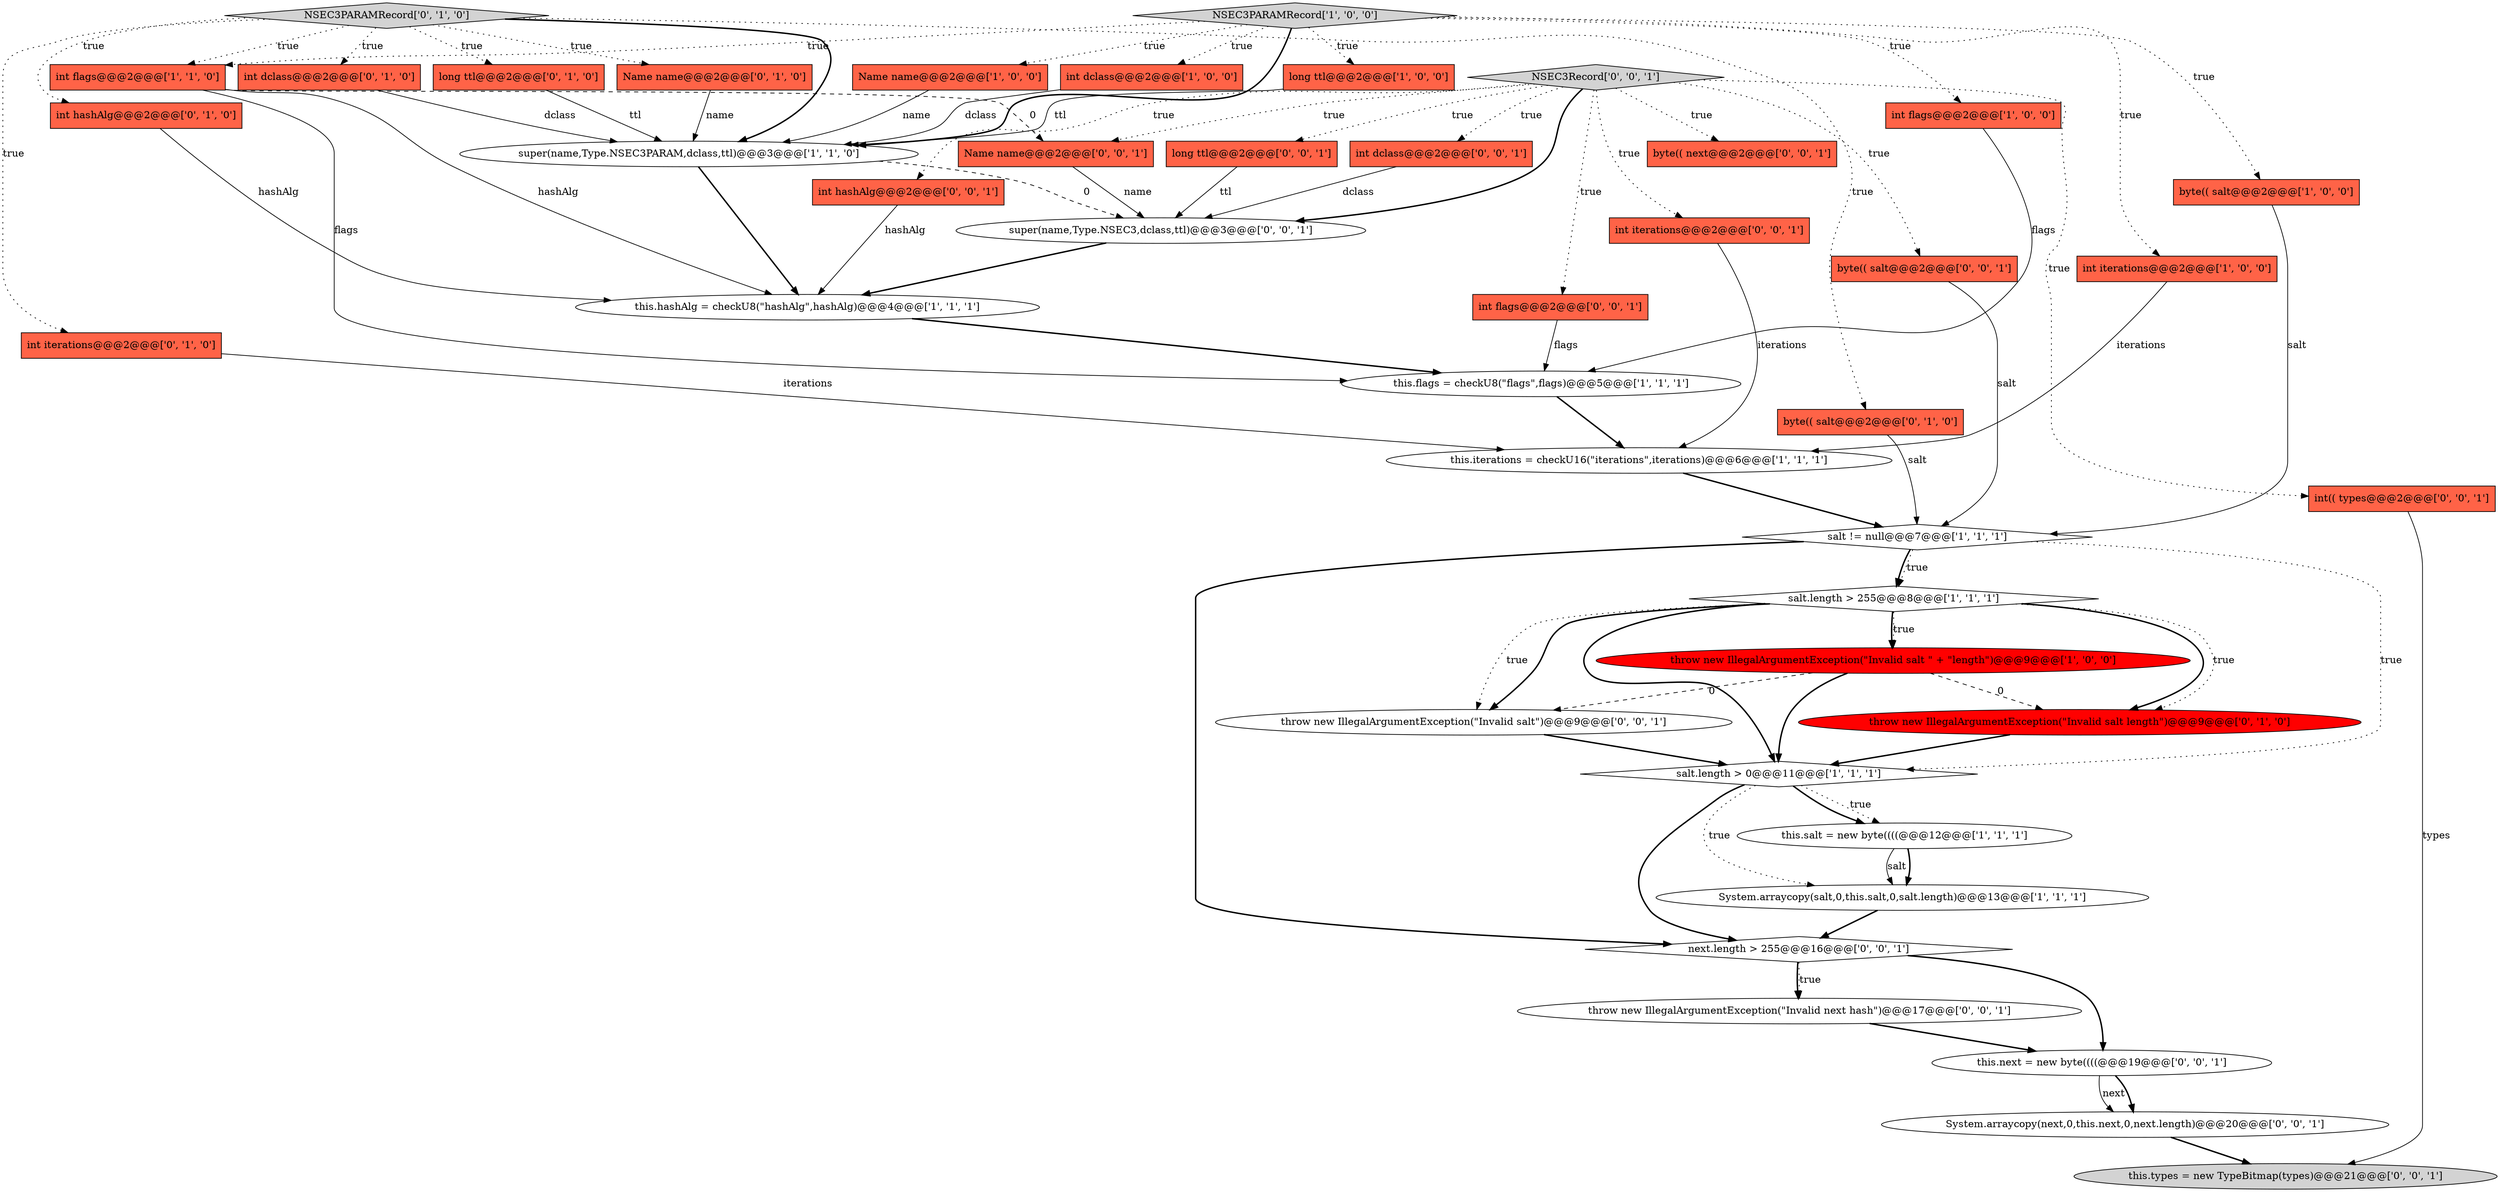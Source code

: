 digraph {
5 [style = filled, label = "long ttl@@@2@@@['1', '0', '0']", fillcolor = tomato, shape = box image = "AAA0AAABBB1BBB"];
6 [style = filled, label = "int flags@@@2@@@['1', '0', '0']", fillcolor = tomato, shape = box image = "AAA0AAABBB1BBB"];
1 [style = filled, label = "int dclass@@@2@@@['1', '0', '0']", fillcolor = tomato, shape = box image = "AAA0AAABBB1BBB"];
22 [style = filled, label = "int iterations@@@2@@@['0', '1', '0']", fillcolor = tomato, shape = box image = "AAA0AAABBB2BBB"];
17 [style = filled, label = "int flags@@@2@@@['1', '1', '0']", fillcolor = tomato, shape = box image = "AAA0AAABBB1BBB"];
30 [style = filled, label = "throw new IllegalArgumentException(\"Invalid next hash\")@@@17@@@['0', '0', '1']", fillcolor = white, shape = ellipse image = "AAA0AAABBB3BBB"];
18 [style = filled, label = "long ttl@@@2@@@['0', '1', '0']", fillcolor = tomato, shape = box image = "AAA0AAABBB2BBB"];
10 [style = filled, label = "salt != null@@@7@@@['1', '1', '1']", fillcolor = white, shape = diamond image = "AAA0AAABBB1BBB"];
41 [style = filled, label = "int hashAlg@@@2@@@['0', '0', '1']", fillcolor = tomato, shape = box image = "AAA0AAABBB3BBB"];
32 [style = filled, label = "long ttl@@@2@@@['0', '0', '1']", fillcolor = tomato, shape = box image = "AAA0AAABBB3BBB"];
15 [style = filled, label = "byte(( salt@@@2@@@['1', '0', '0']", fillcolor = tomato, shape = box image = "AAA0AAABBB1BBB"];
31 [style = filled, label = "this.next = new byte((((@@@19@@@['0', '0', '1']", fillcolor = white, shape = ellipse image = "AAA0AAABBB3BBB"];
24 [style = filled, label = "throw new IllegalArgumentException(\"Invalid salt length\")@@@9@@@['0', '1', '0']", fillcolor = red, shape = ellipse image = "AAA1AAABBB2BBB"];
2 [style = filled, label = "this.hashAlg = checkU8(\"hashAlg\",hashAlg)@@@4@@@['1', '1', '1']", fillcolor = white, shape = ellipse image = "AAA0AAABBB1BBB"];
0 [style = filled, label = "this.salt = new byte((((@@@12@@@['1', '1', '1']", fillcolor = white, shape = ellipse image = "AAA0AAABBB1BBB"];
23 [style = filled, label = "Name name@@@2@@@['0', '1', '0']", fillcolor = tomato, shape = box image = "AAA0AAABBB2BBB"];
34 [style = filled, label = "int dclass@@@2@@@['0', '0', '1']", fillcolor = tomato, shape = box image = "AAA0AAABBB3BBB"];
40 [style = filled, label = "NSEC3Record['0', '0', '1']", fillcolor = lightgray, shape = diamond image = "AAA0AAABBB3BBB"];
20 [style = filled, label = "int dclass@@@2@@@['0', '1', '0']", fillcolor = tomato, shape = box image = "AAA0AAABBB2BBB"];
8 [style = filled, label = "Name name@@@2@@@['1', '0', '0']", fillcolor = tomato, shape = box image = "AAA0AAABBB1BBB"];
12 [style = filled, label = "throw new IllegalArgumentException(\"Invalid salt \" + \"length\")@@@9@@@['1', '0', '0']", fillcolor = red, shape = ellipse image = "AAA1AAABBB1BBB"];
42 [style = filled, label = "Name name@@@2@@@['0', '0', '1']", fillcolor = tomato, shape = box image = "AAA0AAABBB3BBB"];
4 [style = filled, label = "super(name,Type.NSEC3PARAM,dclass,ttl)@@@3@@@['1', '1', '0']", fillcolor = white, shape = ellipse image = "AAA0AAABBB1BBB"];
21 [style = filled, label = "byte(( salt@@@2@@@['0', '1', '0']", fillcolor = tomato, shape = box image = "AAA0AAABBB2BBB"];
36 [style = filled, label = "System.arraycopy(next,0,this.next,0,next.length)@@@20@@@['0', '0', '1']", fillcolor = white, shape = ellipse image = "AAA0AAABBB3BBB"];
3 [style = filled, label = "this.flags = checkU8(\"flags\",flags)@@@5@@@['1', '1', '1']", fillcolor = white, shape = ellipse image = "AAA0AAABBB1BBB"];
16 [style = filled, label = "NSEC3PARAMRecord['1', '0', '0']", fillcolor = lightgray, shape = diamond image = "AAA0AAABBB1BBB"];
37 [style = filled, label = "this.types = new TypeBitmap(types)@@@21@@@['0', '0', '1']", fillcolor = lightgray, shape = ellipse image = "AAA0AAABBB3BBB"];
11 [style = filled, label = "this.iterations = checkU16(\"iterations\",iterations)@@@6@@@['1', '1', '1']", fillcolor = white, shape = ellipse image = "AAA0AAABBB1BBB"];
7 [style = filled, label = "System.arraycopy(salt,0,this.salt,0,salt.length)@@@13@@@['1', '1', '1']", fillcolor = white, shape = ellipse image = "AAA0AAABBB1BBB"];
25 [style = filled, label = "NSEC3PARAMRecord['0', '1', '0']", fillcolor = lightgray, shape = diamond image = "AAA0AAABBB2BBB"];
27 [style = filled, label = "int(( types@@@2@@@['0', '0', '1']", fillcolor = tomato, shape = box image = "AAA0AAABBB3BBB"];
13 [style = filled, label = "salt.length > 0@@@11@@@['1', '1', '1']", fillcolor = white, shape = diamond image = "AAA0AAABBB1BBB"];
29 [style = filled, label = "byte(( next@@@2@@@['0', '0', '1']", fillcolor = tomato, shape = box image = "AAA0AAABBB3BBB"];
35 [style = filled, label = "super(name,Type.NSEC3,dclass,ttl)@@@3@@@['0', '0', '1']", fillcolor = white, shape = ellipse image = "AAA0AAABBB3BBB"];
38 [style = filled, label = "int iterations@@@2@@@['0', '0', '1']", fillcolor = tomato, shape = box image = "AAA0AAABBB3BBB"];
9 [style = filled, label = "int iterations@@@2@@@['1', '0', '0']", fillcolor = tomato, shape = box image = "AAA0AAABBB1BBB"];
19 [style = filled, label = "int hashAlg@@@2@@@['0', '1', '0']", fillcolor = tomato, shape = box image = "AAA0AAABBB2BBB"];
33 [style = filled, label = "next.length > 255@@@16@@@['0', '0', '1']", fillcolor = white, shape = diamond image = "AAA0AAABBB3BBB"];
26 [style = filled, label = "throw new IllegalArgumentException(\"Invalid salt\")@@@9@@@['0', '0', '1']", fillcolor = white, shape = ellipse image = "AAA0AAABBB3BBB"];
14 [style = filled, label = "salt.length > 255@@@8@@@['1', '1', '1']", fillcolor = white, shape = diamond image = "AAA0AAABBB1BBB"];
28 [style = filled, label = "byte(( salt@@@2@@@['0', '0', '1']", fillcolor = tomato, shape = box image = "AAA0AAABBB3BBB"];
39 [style = filled, label = "int flags@@@2@@@['0', '0', '1']", fillcolor = tomato, shape = box image = "AAA0AAABBB3BBB"];
14->24 [style = bold, label=""];
40->39 [style = dotted, label="true"];
16->9 [style = dotted, label="true"];
14->26 [style = dotted, label="true"];
41->2 [style = solid, label="hashAlg"];
16->17 [style = dotted, label="true"];
40->28 [style = dotted, label="true"];
40->32 [style = dotted, label="true"];
25->18 [style = dotted, label="true"];
12->26 [style = dashed, label="0"];
12->24 [style = dashed, label="0"];
16->5 [style = dotted, label="true"];
23->4 [style = solid, label="name"];
25->19 [style = dotted, label="true"];
25->21 [style = dotted, label="true"];
6->3 [style = solid, label="flags"];
40->41 [style = dotted, label="true"];
38->11 [style = solid, label="iterations"];
21->10 [style = solid, label="salt"];
14->12 [style = dotted, label="true"];
10->14 [style = bold, label=""];
14->24 [style = dotted, label="true"];
15->10 [style = solid, label="salt"];
18->4 [style = solid, label="ttl"];
3->11 [style = bold, label=""];
4->2 [style = bold, label=""];
13->7 [style = dotted, label="true"];
26->13 [style = bold, label=""];
40->29 [style = dotted, label="true"];
0->7 [style = bold, label=""];
7->33 [style = bold, label=""];
16->1 [style = dotted, label="true"];
13->0 [style = dotted, label="true"];
25->20 [style = dotted, label="true"];
33->30 [style = bold, label=""];
0->7 [style = solid, label="salt"];
36->37 [style = bold, label=""];
25->23 [style = dotted, label="true"];
5->4 [style = solid, label="ttl"];
4->35 [style = dashed, label="0"];
13->0 [style = bold, label=""];
40->42 [style = dotted, label="true"];
24->13 [style = bold, label=""];
16->8 [style = dotted, label="true"];
40->34 [style = dotted, label="true"];
40->35 [style = bold, label=""];
31->36 [style = solid, label="next"];
27->37 [style = solid, label="types"];
9->11 [style = solid, label="iterations"];
2->3 [style = bold, label=""];
35->2 [style = bold, label=""];
31->36 [style = bold, label=""];
40->38 [style = dotted, label="true"];
17->42 [style = dashed, label="0"];
12->13 [style = bold, label=""];
39->3 [style = solid, label="flags"];
10->13 [style = dotted, label="true"];
11->10 [style = bold, label=""];
30->31 [style = bold, label=""];
10->33 [style = bold, label=""];
14->13 [style = bold, label=""];
16->4 [style = bold, label=""];
40->27 [style = dotted, label="true"];
28->10 [style = solid, label="salt"];
16->15 [style = dotted, label="true"];
8->4 [style = solid, label="name"];
17->3 [style = solid, label="flags"];
22->11 [style = solid, label="iterations"];
34->35 [style = solid, label="dclass"];
32->35 [style = solid, label="ttl"];
25->4 [style = bold, label=""];
1->4 [style = solid, label="dclass"];
33->30 [style = dotted, label="true"];
20->4 [style = solid, label="dclass"];
10->14 [style = dotted, label="true"];
14->26 [style = bold, label=""];
17->2 [style = solid, label="hashAlg"];
25->17 [style = dotted, label="true"];
14->12 [style = bold, label=""];
42->35 [style = solid, label="name"];
25->22 [style = dotted, label="true"];
33->31 [style = bold, label=""];
13->33 [style = bold, label=""];
19->2 [style = solid, label="hashAlg"];
16->6 [style = dotted, label="true"];
}
